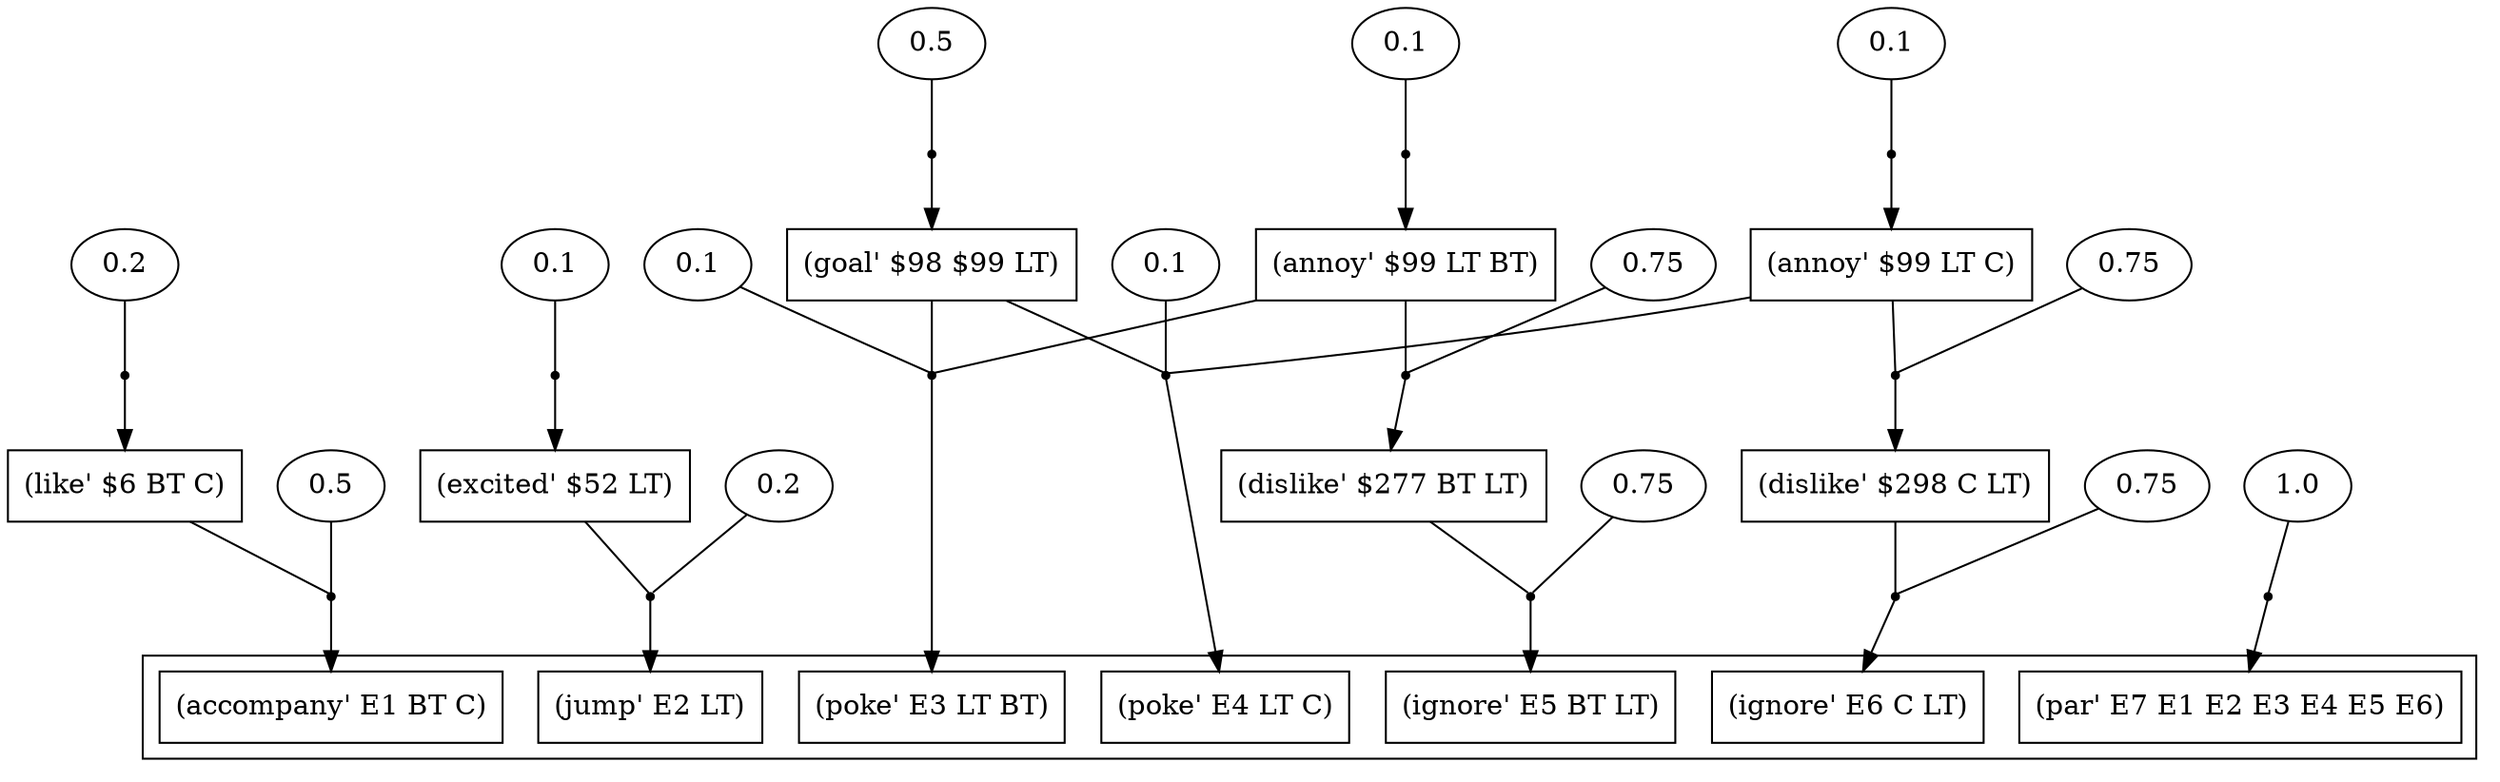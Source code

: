 digraph proof {
 graph [rankdir="TB"]
  e0 [label="0.5"];
  e1 [label="0.2"];
  e2 [label="0.2"];
  e3 [label="0.1"];
  e4 [label="0.1"];
  e5 [label="0.5"];
  e6 [label="0.1"];
  e7 [label="0.1"];
  e8 [label="0.1"];
  e9 [label="0.75"];
  e10 [label="0.75"];
  e11 [label="0.75"];
  e12 [label="0.75"];
  e13 [label="1.0"];
  i0 [shape=box label="(like' $6 BT C)"];
  i1 [shape=box label="(excited' $52 LT)"];
  i2 [shape=box label="(goal' $98 $99 LT)"];
  i3 [shape=box label="(annoy' $99 LT BT)"];
  i4 [shape=box label="(annoy' $99 LT C)"];
  i5 [shape=box label="(dislike' $277 BT LT)"];
  i6 [shape=box label="(dislike' $298 C LT)"];
  r0 [shape=point];
  r0 -> o0
  i0 -> r0 [arrowhead=none]
  e0 -> r0 [arrowhead=none]
  r1 [shape=point];
  r1 -> i0
  e1 -> r1 [arrowhead=none]
  r2 [shape=point];
  r2 -> o1
  i1 -> r2 [arrowhead=none]
  e2 -> r2 [arrowhead=none]
  r3 [shape=point];
  r3 -> i1
  e3 -> r3 [arrowhead=none]
  r4 [shape=point];
  r4 -> o2
  i2 -> r4 [arrowhead=none]
  i3 -> r4 [arrowhead=none]
  e4 -> r4 [arrowhead=none]
  r5 [shape=point];
  r5 -> i2
  e5 -> r5 [arrowhead=none]
  r6 [shape=point];
  r6 -> i3
  e6 -> r6 [arrowhead=none]
  r7 [shape=point];
  r7 -> o3
  i2 -> r7 [arrowhead=none]
  i4 -> r7 [arrowhead=none]
  e7 -> r7 [arrowhead=none]
  r8 [shape=point];
  r8 -> i4
  e8 -> r8 [arrowhead=none]
  r9 [shape=point];
  r9 -> o4
  i5 -> r9 [arrowhead=none]
  e9 -> r9 [arrowhead=none]
  r10 [shape=point];
  r10 -> i5
  i3 -> r10 [arrowhead=none]
  e10 -> r10 [arrowhead=none]
  r11 [shape=point];
  r11 -> o5
  i6 -> r11 [arrowhead=none]
  e11 -> r11 [arrowhead=none]
  r12 [shape=point];
  r12 -> i6
  i4 -> r12 [arrowhead=none]
  e12 -> r12 [arrowhead=none]
  r13 [shape=point];
  r13 -> o6
  e13 -> r13 [arrowhead=none]
 subgraph cluster {  o0 [shape=box label="(accompany' E1 BT C)"];
  o1 [shape=box label="(jump' E2 LT)"];
  o2 [shape=box label="(poke' E3 LT BT)"];
  o3 [shape=box label="(poke' E4 LT C)"];
  o4 [shape=box label="(ignore' E5 BT LT)"];
  o5 [shape=box label="(ignore' E6 C LT)"];
  o6 [shape=box label="(par' E7 E1 E2 E3 E4 E5 E6)"];
 }
}


